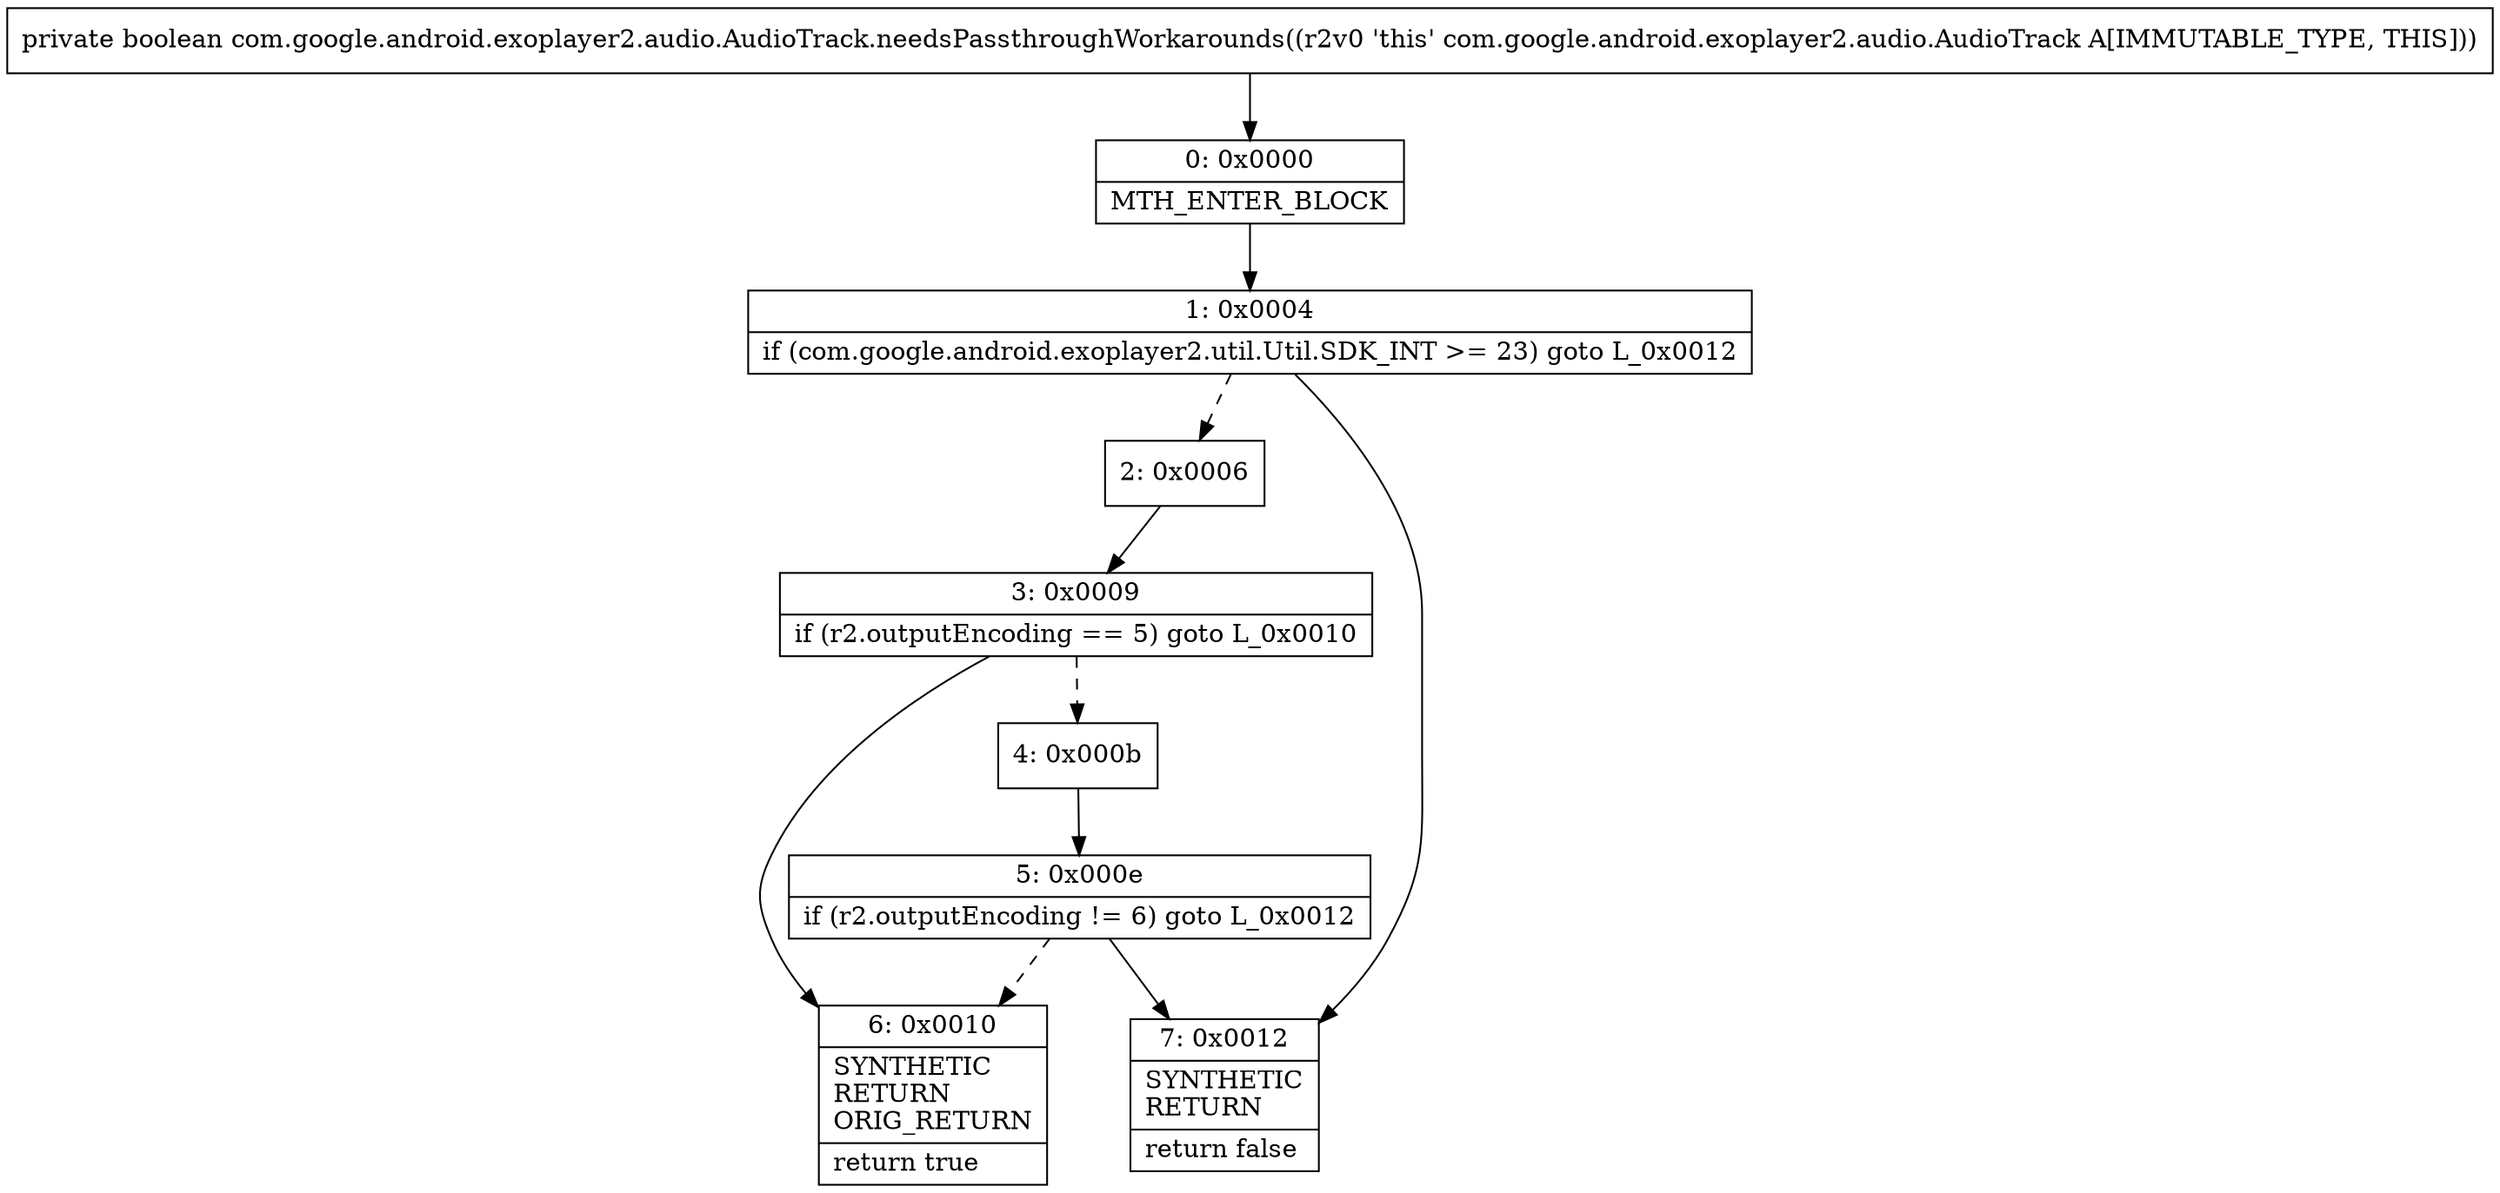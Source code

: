 digraph "CFG forcom.google.android.exoplayer2.audio.AudioTrack.needsPassthroughWorkarounds()Z" {
Node_0 [shape=record,label="{0\:\ 0x0000|MTH_ENTER_BLOCK\l}"];
Node_1 [shape=record,label="{1\:\ 0x0004|if (com.google.android.exoplayer2.util.Util.SDK_INT \>= 23) goto L_0x0012\l}"];
Node_2 [shape=record,label="{2\:\ 0x0006}"];
Node_3 [shape=record,label="{3\:\ 0x0009|if (r2.outputEncoding == 5) goto L_0x0010\l}"];
Node_4 [shape=record,label="{4\:\ 0x000b}"];
Node_5 [shape=record,label="{5\:\ 0x000e|if (r2.outputEncoding != 6) goto L_0x0012\l}"];
Node_6 [shape=record,label="{6\:\ 0x0010|SYNTHETIC\lRETURN\lORIG_RETURN\l|return true\l}"];
Node_7 [shape=record,label="{7\:\ 0x0012|SYNTHETIC\lRETURN\l|return false\l}"];
MethodNode[shape=record,label="{private boolean com.google.android.exoplayer2.audio.AudioTrack.needsPassthroughWorkarounds((r2v0 'this' com.google.android.exoplayer2.audio.AudioTrack A[IMMUTABLE_TYPE, THIS])) }"];
MethodNode -> Node_0;
Node_0 -> Node_1;
Node_1 -> Node_2[style=dashed];
Node_1 -> Node_7;
Node_2 -> Node_3;
Node_3 -> Node_4[style=dashed];
Node_3 -> Node_6;
Node_4 -> Node_5;
Node_5 -> Node_6[style=dashed];
Node_5 -> Node_7;
}

